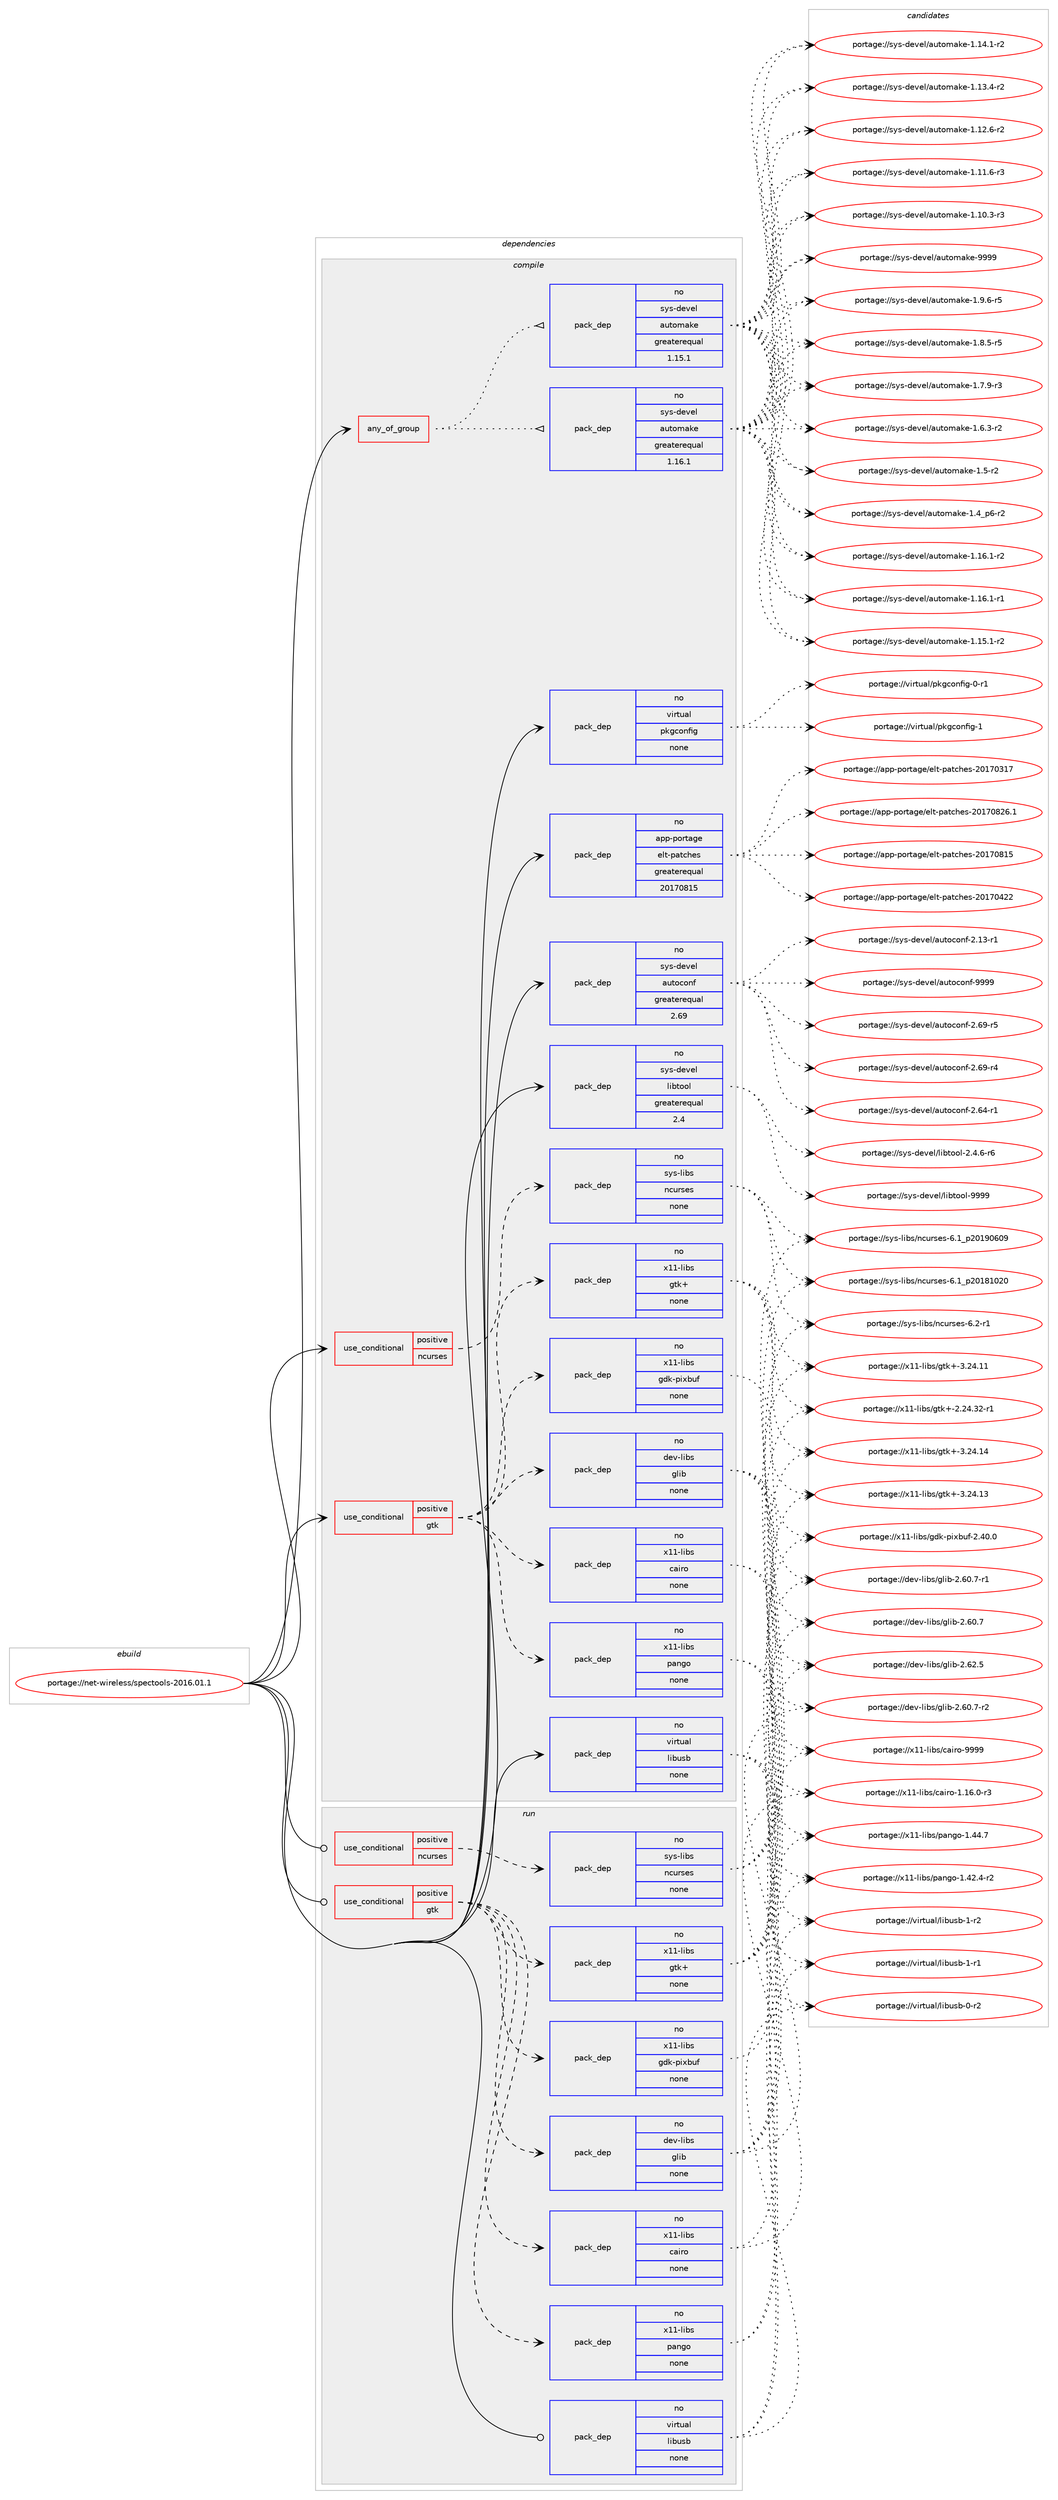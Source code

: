digraph prolog {

# *************
# Graph options
# *************

newrank=true;
concentrate=true;
compound=true;
graph [rankdir=LR,fontname=Helvetica,fontsize=10,ranksep=1.5];#, ranksep=2.5, nodesep=0.2];
edge  [arrowhead=vee];
node  [fontname=Helvetica,fontsize=10];

# **********
# The ebuild
# **********

subgraph cluster_leftcol {
color=gray;
rank=same;
label=<<i>ebuild</i>>;
id [label="portage://net-wireless/spectools-2016.01.1", color=red, width=4, href="../net-wireless/spectools-2016.01.1.svg"];
}

# ****************
# The dependencies
# ****************

subgraph cluster_midcol {
color=gray;
label=<<i>dependencies</i>>;
subgraph cluster_compile {
fillcolor="#eeeeee";
style=filled;
label=<<i>compile</i>>;
subgraph any1225 {
dependency64365 [label=<<TABLE BORDER="0" CELLBORDER="1" CELLSPACING="0" CELLPADDING="4"><TR><TD CELLPADDING="10">any_of_group</TD></TR></TABLE>>, shape=none, color=red];subgraph pack50603 {
dependency64366 [label=<<TABLE BORDER="0" CELLBORDER="1" CELLSPACING="0" CELLPADDING="4" WIDTH="220"><TR><TD ROWSPAN="6" CELLPADDING="30">pack_dep</TD></TR><TR><TD WIDTH="110">no</TD></TR><TR><TD>sys-devel</TD></TR><TR><TD>automake</TD></TR><TR><TD>greaterequal</TD></TR><TR><TD>1.16.1</TD></TR></TABLE>>, shape=none, color=blue];
}
dependency64365:e -> dependency64366:w [weight=20,style="dotted",arrowhead="oinv"];
subgraph pack50604 {
dependency64367 [label=<<TABLE BORDER="0" CELLBORDER="1" CELLSPACING="0" CELLPADDING="4" WIDTH="220"><TR><TD ROWSPAN="6" CELLPADDING="30">pack_dep</TD></TR><TR><TD WIDTH="110">no</TD></TR><TR><TD>sys-devel</TD></TR><TR><TD>automake</TD></TR><TR><TD>greaterequal</TD></TR><TR><TD>1.15.1</TD></TR></TABLE>>, shape=none, color=blue];
}
dependency64365:e -> dependency64367:w [weight=20,style="dotted",arrowhead="oinv"];
}
id:e -> dependency64365:w [weight=20,style="solid",arrowhead="vee"];
subgraph cond12482 {
dependency64368 [label=<<TABLE BORDER="0" CELLBORDER="1" CELLSPACING="0" CELLPADDING="4"><TR><TD ROWSPAN="3" CELLPADDING="10">use_conditional</TD></TR><TR><TD>positive</TD></TR><TR><TD>gtk</TD></TR></TABLE>>, shape=none, color=red];
subgraph pack50605 {
dependency64369 [label=<<TABLE BORDER="0" CELLBORDER="1" CELLSPACING="0" CELLPADDING="4" WIDTH="220"><TR><TD ROWSPAN="6" CELLPADDING="30">pack_dep</TD></TR><TR><TD WIDTH="110">no</TD></TR><TR><TD>x11-libs</TD></TR><TR><TD>gtk+</TD></TR><TR><TD>none</TD></TR><TR><TD></TD></TR></TABLE>>, shape=none, color=blue];
}
dependency64368:e -> dependency64369:w [weight=20,style="dashed",arrowhead="vee"];
subgraph pack50606 {
dependency64370 [label=<<TABLE BORDER="0" CELLBORDER="1" CELLSPACING="0" CELLPADDING="4" WIDTH="220"><TR><TD ROWSPAN="6" CELLPADDING="30">pack_dep</TD></TR><TR><TD WIDTH="110">no</TD></TR><TR><TD>x11-libs</TD></TR><TR><TD>cairo</TD></TR><TR><TD>none</TD></TR><TR><TD></TD></TR></TABLE>>, shape=none, color=blue];
}
dependency64368:e -> dependency64370:w [weight=20,style="dashed",arrowhead="vee"];
subgraph pack50607 {
dependency64371 [label=<<TABLE BORDER="0" CELLBORDER="1" CELLSPACING="0" CELLPADDING="4" WIDTH="220"><TR><TD ROWSPAN="6" CELLPADDING="30">pack_dep</TD></TR><TR><TD WIDTH="110">no</TD></TR><TR><TD>x11-libs</TD></TR><TR><TD>gdk-pixbuf</TD></TR><TR><TD>none</TD></TR><TR><TD></TD></TR></TABLE>>, shape=none, color=blue];
}
dependency64368:e -> dependency64371:w [weight=20,style="dashed",arrowhead="vee"];
subgraph pack50608 {
dependency64372 [label=<<TABLE BORDER="0" CELLBORDER="1" CELLSPACING="0" CELLPADDING="4" WIDTH="220"><TR><TD ROWSPAN="6" CELLPADDING="30">pack_dep</TD></TR><TR><TD WIDTH="110">no</TD></TR><TR><TD>x11-libs</TD></TR><TR><TD>pango</TD></TR><TR><TD>none</TD></TR><TR><TD></TD></TR></TABLE>>, shape=none, color=blue];
}
dependency64368:e -> dependency64372:w [weight=20,style="dashed",arrowhead="vee"];
subgraph pack50609 {
dependency64373 [label=<<TABLE BORDER="0" CELLBORDER="1" CELLSPACING="0" CELLPADDING="4" WIDTH="220"><TR><TD ROWSPAN="6" CELLPADDING="30">pack_dep</TD></TR><TR><TD WIDTH="110">no</TD></TR><TR><TD>dev-libs</TD></TR><TR><TD>glib</TD></TR><TR><TD>none</TD></TR><TR><TD></TD></TR></TABLE>>, shape=none, color=blue];
}
dependency64368:e -> dependency64373:w [weight=20,style="dashed",arrowhead="vee"];
}
id:e -> dependency64368:w [weight=20,style="solid",arrowhead="vee"];
subgraph cond12483 {
dependency64374 [label=<<TABLE BORDER="0" CELLBORDER="1" CELLSPACING="0" CELLPADDING="4"><TR><TD ROWSPAN="3" CELLPADDING="10">use_conditional</TD></TR><TR><TD>positive</TD></TR><TR><TD>ncurses</TD></TR></TABLE>>, shape=none, color=red];
subgraph pack50610 {
dependency64375 [label=<<TABLE BORDER="0" CELLBORDER="1" CELLSPACING="0" CELLPADDING="4" WIDTH="220"><TR><TD ROWSPAN="6" CELLPADDING="30">pack_dep</TD></TR><TR><TD WIDTH="110">no</TD></TR><TR><TD>sys-libs</TD></TR><TR><TD>ncurses</TD></TR><TR><TD>none</TD></TR><TR><TD></TD></TR></TABLE>>, shape=none, color=blue];
}
dependency64374:e -> dependency64375:w [weight=20,style="dashed",arrowhead="vee"];
}
id:e -> dependency64374:w [weight=20,style="solid",arrowhead="vee"];
subgraph pack50611 {
dependency64376 [label=<<TABLE BORDER="0" CELLBORDER="1" CELLSPACING="0" CELLPADDING="4" WIDTH="220"><TR><TD ROWSPAN="6" CELLPADDING="30">pack_dep</TD></TR><TR><TD WIDTH="110">no</TD></TR><TR><TD>app-portage</TD></TR><TR><TD>elt-patches</TD></TR><TR><TD>greaterequal</TD></TR><TR><TD>20170815</TD></TR></TABLE>>, shape=none, color=blue];
}
id:e -> dependency64376:w [weight=20,style="solid",arrowhead="vee"];
subgraph pack50612 {
dependency64377 [label=<<TABLE BORDER="0" CELLBORDER="1" CELLSPACING="0" CELLPADDING="4" WIDTH="220"><TR><TD ROWSPAN="6" CELLPADDING="30">pack_dep</TD></TR><TR><TD WIDTH="110">no</TD></TR><TR><TD>sys-devel</TD></TR><TR><TD>autoconf</TD></TR><TR><TD>greaterequal</TD></TR><TR><TD>2.69</TD></TR></TABLE>>, shape=none, color=blue];
}
id:e -> dependency64377:w [weight=20,style="solid",arrowhead="vee"];
subgraph pack50613 {
dependency64378 [label=<<TABLE BORDER="0" CELLBORDER="1" CELLSPACING="0" CELLPADDING="4" WIDTH="220"><TR><TD ROWSPAN="6" CELLPADDING="30">pack_dep</TD></TR><TR><TD WIDTH="110">no</TD></TR><TR><TD>sys-devel</TD></TR><TR><TD>libtool</TD></TR><TR><TD>greaterequal</TD></TR><TR><TD>2.4</TD></TR></TABLE>>, shape=none, color=blue];
}
id:e -> dependency64378:w [weight=20,style="solid",arrowhead="vee"];
subgraph pack50614 {
dependency64379 [label=<<TABLE BORDER="0" CELLBORDER="1" CELLSPACING="0" CELLPADDING="4" WIDTH="220"><TR><TD ROWSPAN="6" CELLPADDING="30">pack_dep</TD></TR><TR><TD WIDTH="110">no</TD></TR><TR><TD>virtual</TD></TR><TR><TD>libusb</TD></TR><TR><TD>none</TD></TR><TR><TD></TD></TR></TABLE>>, shape=none, color=blue];
}
id:e -> dependency64379:w [weight=20,style="solid",arrowhead="vee"];
subgraph pack50615 {
dependency64380 [label=<<TABLE BORDER="0" CELLBORDER="1" CELLSPACING="0" CELLPADDING="4" WIDTH="220"><TR><TD ROWSPAN="6" CELLPADDING="30">pack_dep</TD></TR><TR><TD WIDTH="110">no</TD></TR><TR><TD>virtual</TD></TR><TR><TD>pkgconfig</TD></TR><TR><TD>none</TD></TR><TR><TD></TD></TR></TABLE>>, shape=none, color=blue];
}
id:e -> dependency64380:w [weight=20,style="solid",arrowhead="vee"];
}
subgraph cluster_compileandrun {
fillcolor="#eeeeee";
style=filled;
label=<<i>compile and run</i>>;
}
subgraph cluster_run {
fillcolor="#eeeeee";
style=filled;
label=<<i>run</i>>;
subgraph cond12484 {
dependency64381 [label=<<TABLE BORDER="0" CELLBORDER="1" CELLSPACING="0" CELLPADDING="4"><TR><TD ROWSPAN="3" CELLPADDING="10">use_conditional</TD></TR><TR><TD>positive</TD></TR><TR><TD>gtk</TD></TR></TABLE>>, shape=none, color=red];
subgraph pack50616 {
dependency64382 [label=<<TABLE BORDER="0" CELLBORDER="1" CELLSPACING="0" CELLPADDING="4" WIDTH="220"><TR><TD ROWSPAN="6" CELLPADDING="30">pack_dep</TD></TR><TR><TD WIDTH="110">no</TD></TR><TR><TD>x11-libs</TD></TR><TR><TD>gtk+</TD></TR><TR><TD>none</TD></TR><TR><TD></TD></TR></TABLE>>, shape=none, color=blue];
}
dependency64381:e -> dependency64382:w [weight=20,style="dashed",arrowhead="vee"];
subgraph pack50617 {
dependency64383 [label=<<TABLE BORDER="0" CELLBORDER="1" CELLSPACING="0" CELLPADDING="4" WIDTH="220"><TR><TD ROWSPAN="6" CELLPADDING="30">pack_dep</TD></TR><TR><TD WIDTH="110">no</TD></TR><TR><TD>x11-libs</TD></TR><TR><TD>cairo</TD></TR><TR><TD>none</TD></TR><TR><TD></TD></TR></TABLE>>, shape=none, color=blue];
}
dependency64381:e -> dependency64383:w [weight=20,style="dashed",arrowhead="vee"];
subgraph pack50618 {
dependency64384 [label=<<TABLE BORDER="0" CELLBORDER="1" CELLSPACING="0" CELLPADDING="4" WIDTH="220"><TR><TD ROWSPAN="6" CELLPADDING="30">pack_dep</TD></TR><TR><TD WIDTH="110">no</TD></TR><TR><TD>x11-libs</TD></TR><TR><TD>gdk-pixbuf</TD></TR><TR><TD>none</TD></TR><TR><TD></TD></TR></TABLE>>, shape=none, color=blue];
}
dependency64381:e -> dependency64384:w [weight=20,style="dashed",arrowhead="vee"];
subgraph pack50619 {
dependency64385 [label=<<TABLE BORDER="0" CELLBORDER="1" CELLSPACING="0" CELLPADDING="4" WIDTH="220"><TR><TD ROWSPAN="6" CELLPADDING="30">pack_dep</TD></TR><TR><TD WIDTH="110">no</TD></TR><TR><TD>x11-libs</TD></TR><TR><TD>pango</TD></TR><TR><TD>none</TD></TR><TR><TD></TD></TR></TABLE>>, shape=none, color=blue];
}
dependency64381:e -> dependency64385:w [weight=20,style="dashed",arrowhead="vee"];
subgraph pack50620 {
dependency64386 [label=<<TABLE BORDER="0" CELLBORDER="1" CELLSPACING="0" CELLPADDING="4" WIDTH="220"><TR><TD ROWSPAN="6" CELLPADDING="30">pack_dep</TD></TR><TR><TD WIDTH="110">no</TD></TR><TR><TD>dev-libs</TD></TR><TR><TD>glib</TD></TR><TR><TD>none</TD></TR><TR><TD></TD></TR></TABLE>>, shape=none, color=blue];
}
dependency64381:e -> dependency64386:w [weight=20,style="dashed",arrowhead="vee"];
}
id:e -> dependency64381:w [weight=20,style="solid",arrowhead="odot"];
subgraph cond12485 {
dependency64387 [label=<<TABLE BORDER="0" CELLBORDER="1" CELLSPACING="0" CELLPADDING="4"><TR><TD ROWSPAN="3" CELLPADDING="10">use_conditional</TD></TR><TR><TD>positive</TD></TR><TR><TD>ncurses</TD></TR></TABLE>>, shape=none, color=red];
subgraph pack50621 {
dependency64388 [label=<<TABLE BORDER="0" CELLBORDER="1" CELLSPACING="0" CELLPADDING="4" WIDTH="220"><TR><TD ROWSPAN="6" CELLPADDING="30">pack_dep</TD></TR><TR><TD WIDTH="110">no</TD></TR><TR><TD>sys-libs</TD></TR><TR><TD>ncurses</TD></TR><TR><TD>none</TD></TR><TR><TD></TD></TR></TABLE>>, shape=none, color=blue];
}
dependency64387:e -> dependency64388:w [weight=20,style="dashed",arrowhead="vee"];
}
id:e -> dependency64387:w [weight=20,style="solid",arrowhead="odot"];
subgraph pack50622 {
dependency64389 [label=<<TABLE BORDER="0" CELLBORDER="1" CELLSPACING="0" CELLPADDING="4" WIDTH="220"><TR><TD ROWSPAN="6" CELLPADDING="30">pack_dep</TD></TR><TR><TD WIDTH="110">no</TD></TR><TR><TD>virtual</TD></TR><TR><TD>libusb</TD></TR><TR><TD>none</TD></TR><TR><TD></TD></TR></TABLE>>, shape=none, color=blue];
}
id:e -> dependency64389:w [weight=20,style="solid",arrowhead="odot"];
}
}

# **************
# The candidates
# **************

subgraph cluster_choices {
rank=same;
color=gray;
label=<<i>candidates</i>>;

subgraph choice50603 {
color=black;
nodesep=1;
choice115121115451001011181011084797117116111109971071014557575757 [label="portage://sys-devel/automake-9999", color=red, width=4,href="../sys-devel/automake-9999.svg"];
choice115121115451001011181011084797117116111109971071014549465746544511453 [label="portage://sys-devel/automake-1.9.6-r5", color=red, width=4,href="../sys-devel/automake-1.9.6-r5.svg"];
choice115121115451001011181011084797117116111109971071014549465646534511453 [label="portage://sys-devel/automake-1.8.5-r5", color=red, width=4,href="../sys-devel/automake-1.8.5-r5.svg"];
choice115121115451001011181011084797117116111109971071014549465546574511451 [label="portage://sys-devel/automake-1.7.9-r3", color=red, width=4,href="../sys-devel/automake-1.7.9-r3.svg"];
choice115121115451001011181011084797117116111109971071014549465446514511450 [label="portage://sys-devel/automake-1.6.3-r2", color=red, width=4,href="../sys-devel/automake-1.6.3-r2.svg"];
choice11512111545100101118101108479711711611110997107101454946534511450 [label="portage://sys-devel/automake-1.5-r2", color=red, width=4,href="../sys-devel/automake-1.5-r2.svg"];
choice115121115451001011181011084797117116111109971071014549465295112544511450 [label="portage://sys-devel/automake-1.4_p6-r2", color=red, width=4,href="../sys-devel/automake-1.4_p6-r2.svg"];
choice11512111545100101118101108479711711611110997107101454946495446494511450 [label="portage://sys-devel/automake-1.16.1-r2", color=red, width=4,href="../sys-devel/automake-1.16.1-r2.svg"];
choice11512111545100101118101108479711711611110997107101454946495446494511449 [label="portage://sys-devel/automake-1.16.1-r1", color=red, width=4,href="../sys-devel/automake-1.16.1-r1.svg"];
choice11512111545100101118101108479711711611110997107101454946495346494511450 [label="portage://sys-devel/automake-1.15.1-r2", color=red, width=4,href="../sys-devel/automake-1.15.1-r2.svg"];
choice11512111545100101118101108479711711611110997107101454946495246494511450 [label="portage://sys-devel/automake-1.14.1-r2", color=red, width=4,href="../sys-devel/automake-1.14.1-r2.svg"];
choice11512111545100101118101108479711711611110997107101454946495146524511450 [label="portage://sys-devel/automake-1.13.4-r2", color=red, width=4,href="../sys-devel/automake-1.13.4-r2.svg"];
choice11512111545100101118101108479711711611110997107101454946495046544511450 [label="portage://sys-devel/automake-1.12.6-r2", color=red, width=4,href="../sys-devel/automake-1.12.6-r2.svg"];
choice11512111545100101118101108479711711611110997107101454946494946544511451 [label="portage://sys-devel/automake-1.11.6-r3", color=red, width=4,href="../sys-devel/automake-1.11.6-r3.svg"];
choice11512111545100101118101108479711711611110997107101454946494846514511451 [label="portage://sys-devel/automake-1.10.3-r3", color=red, width=4,href="../sys-devel/automake-1.10.3-r3.svg"];
dependency64366:e -> choice115121115451001011181011084797117116111109971071014557575757:w [style=dotted,weight="100"];
dependency64366:e -> choice115121115451001011181011084797117116111109971071014549465746544511453:w [style=dotted,weight="100"];
dependency64366:e -> choice115121115451001011181011084797117116111109971071014549465646534511453:w [style=dotted,weight="100"];
dependency64366:e -> choice115121115451001011181011084797117116111109971071014549465546574511451:w [style=dotted,weight="100"];
dependency64366:e -> choice115121115451001011181011084797117116111109971071014549465446514511450:w [style=dotted,weight="100"];
dependency64366:e -> choice11512111545100101118101108479711711611110997107101454946534511450:w [style=dotted,weight="100"];
dependency64366:e -> choice115121115451001011181011084797117116111109971071014549465295112544511450:w [style=dotted,weight="100"];
dependency64366:e -> choice11512111545100101118101108479711711611110997107101454946495446494511450:w [style=dotted,weight="100"];
dependency64366:e -> choice11512111545100101118101108479711711611110997107101454946495446494511449:w [style=dotted,weight="100"];
dependency64366:e -> choice11512111545100101118101108479711711611110997107101454946495346494511450:w [style=dotted,weight="100"];
dependency64366:e -> choice11512111545100101118101108479711711611110997107101454946495246494511450:w [style=dotted,weight="100"];
dependency64366:e -> choice11512111545100101118101108479711711611110997107101454946495146524511450:w [style=dotted,weight="100"];
dependency64366:e -> choice11512111545100101118101108479711711611110997107101454946495046544511450:w [style=dotted,weight="100"];
dependency64366:e -> choice11512111545100101118101108479711711611110997107101454946494946544511451:w [style=dotted,weight="100"];
dependency64366:e -> choice11512111545100101118101108479711711611110997107101454946494846514511451:w [style=dotted,weight="100"];
}
subgraph choice50604 {
color=black;
nodesep=1;
choice115121115451001011181011084797117116111109971071014557575757 [label="portage://sys-devel/automake-9999", color=red, width=4,href="../sys-devel/automake-9999.svg"];
choice115121115451001011181011084797117116111109971071014549465746544511453 [label="portage://sys-devel/automake-1.9.6-r5", color=red, width=4,href="../sys-devel/automake-1.9.6-r5.svg"];
choice115121115451001011181011084797117116111109971071014549465646534511453 [label="portage://sys-devel/automake-1.8.5-r5", color=red, width=4,href="../sys-devel/automake-1.8.5-r5.svg"];
choice115121115451001011181011084797117116111109971071014549465546574511451 [label="portage://sys-devel/automake-1.7.9-r3", color=red, width=4,href="../sys-devel/automake-1.7.9-r3.svg"];
choice115121115451001011181011084797117116111109971071014549465446514511450 [label="portage://sys-devel/automake-1.6.3-r2", color=red, width=4,href="../sys-devel/automake-1.6.3-r2.svg"];
choice11512111545100101118101108479711711611110997107101454946534511450 [label="portage://sys-devel/automake-1.5-r2", color=red, width=4,href="../sys-devel/automake-1.5-r2.svg"];
choice115121115451001011181011084797117116111109971071014549465295112544511450 [label="portage://sys-devel/automake-1.4_p6-r2", color=red, width=4,href="../sys-devel/automake-1.4_p6-r2.svg"];
choice11512111545100101118101108479711711611110997107101454946495446494511450 [label="portage://sys-devel/automake-1.16.1-r2", color=red, width=4,href="../sys-devel/automake-1.16.1-r2.svg"];
choice11512111545100101118101108479711711611110997107101454946495446494511449 [label="portage://sys-devel/automake-1.16.1-r1", color=red, width=4,href="../sys-devel/automake-1.16.1-r1.svg"];
choice11512111545100101118101108479711711611110997107101454946495346494511450 [label="portage://sys-devel/automake-1.15.1-r2", color=red, width=4,href="../sys-devel/automake-1.15.1-r2.svg"];
choice11512111545100101118101108479711711611110997107101454946495246494511450 [label="portage://sys-devel/automake-1.14.1-r2", color=red, width=4,href="../sys-devel/automake-1.14.1-r2.svg"];
choice11512111545100101118101108479711711611110997107101454946495146524511450 [label="portage://sys-devel/automake-1.13.4-r2", color=red, width=4,href="../sys-devel/automake-1.13.4-r2.svg"];
choice11512111545100101118101108479711711611110997107101454946495046544511450 [label="portage://sys-devel/automake-1.12.6-r2", color=red, width=4,href="../sys-devel/automake-1.12.6-r2.svg"];
choice11512111545100101118101108479711711611110997107101454946494946544511451 [label="portage://sys-devel/automake-1.11.6-r3", color=red, width=4,href="../sys-devel/automake-1.11.6-r3.svg"];
choice11512111545100101118101108479711711611110997107101454946494846514511451 [label="portage://sys-devel/automake-1.10.3-r3", color=red, width=4,href="../sys-devel/automake-1.10.3-r3.svg"];
dependency64367:e -> choice115121115451001011181011084797117116111109971071014557575757:w [style=dotted,weight="100"];
dependency64367:e -> choice115121115451001011181011084797117116111109971071014549465746544511453:w [style=dotted,weight="100"];
dependency64367:e -> choice115121115451001011181011084797117116111109971071014549465646534511453:w [style=dotted,weight="100"];
dependency64367:e -> choice115121115451001011181011084797117116111109971071014549465546574511451:w [style=dotted,weight="100"];
dependency64367:e -> choice115121115451001011181011084797117116111109971071014549465446514511450:w [style=dotted,weight="100"];
dependency64367:e -> choice11512111545100101118101108479711711611110997107101454946534511450:w [style=dotted,weight="100"];
dependency64367:e -> choice115121115451001011181011084797117116111109971071014549465295112544511450:w [style=dotted,weight="100"];
dependency64367:e -> choice11512111545100101118101108479711711611110997107101454946495446494511450:w [style=dotted,weight="100"];
dependency64367:e -> choice11512111545100101118101108479711711611110997107101454946495446494511449:w [style=dotted,weight="100"];
dependency64367:e -> choice11512111545100101118101108479711711611110997107101454946495346494511450:w [style=dotted,weight="100"];
dependency64367:e -> choice11512111545100101118101108479711711611110997107101454946495246494511450:w [style=dotted,weight="100"];
dependency64367:e -> choice11512111545100101118101108479711711611110997107101454946495146524511450:w [style=dotted,weight="100"];
dependency64367:e -> choice11512111545100101118101108479711711611110997107101454946495046544511450:w [style=dotted,weight="100"];
dependency64367:e -> choice11512111545100101118101108479711711611110997107101454946494946544511451:w [style=dotted,weight="100"];
dependency64367:e -> choice11512111545100101118101108479711711611110997107101454946494846514511451:w [style=dotted,weight="100"];
}
subgraph choice50605 {
color=black;
nodesep=1;
choice1204949451081059811547103116107434551465052464952 [label="portage://x11-libs/gtk+-3.24.14", color=red, width=4,href="../x11-libs/gtk+-3.24.14.svg"];
choice1204949451081059811547103116107434551465052464951 [label="portage://x11-libs/gtk+-3.24.13", color=red, width=4,href="../x11-libs/gtk+-3.24.13.svg"];
choice1204949451081059811547103116107434551465052464949 [label="portage://x11-libs/gtk+-3.24.11", color=red, width=4,href="../x11-libs/gtk+-3.24.11.svg"];
choice12049494510810598115471031161074345504650524651504511449 [label="portage://x11-libs/gtk+-2.24.32-r1", color=red, width=4,href="../x11-libs/gtk+-2.24.32-r1.svg"];
dependency64369:e -> choice1204949451081059811547103116107434551465052464952:w [style=dotted,weight="100"];
dependency64369:e -> choice1204949451081059811547103116107434551465052464951:w [style=dotted,weight="100"];
dependency64369:e -> choice1204949451081059811547103116107434551465052464949:w [style=dotted,weight="100"];
dependency64369:e -> choice12049494510810598115471031161074345504650524651504511449:w [style=dotted,weight="100"];
}
subgraph choice50606 {
color=black;
nodesep=1;
choice120494945108105981154799971051141114557575757 [label="portage://x11-libs/cairo-9999", color=red, width=4,href="../x11-libs/cairo-9999.svg"];
choice12049494510810598115479997105114111454946495446484511451 [label="portage://x11-libs/cairo-1.16.0-r3", color=red, width=4,href="../x11-libs/cairo-1.16.0-r3.svg"];
dependency64370:e -> choice120494945108105981154799971051141114557575757:w [style=dotted,weight="100"];
dependency64370:e -> choice12049494510810598115479997105114111454946495446484511451:w [style=dotted,weight="100"];
}
subgraph choice50607 {
color=black;
nodesep=1;
choice1204949451081059811547103100107451121051209811710245504652484648 [label="portage://x11-libs/gdk-pixbuf-2.40.0", color=red, width=4,href="../x11-libs/gdk-pixbuf-2.40.0.svg"];
dependency64371:e -> choice1204949451081059811547103100107451121051209811710245504652484648:w [style=dotted,weight="100"];
}
subgraph choice50608 {
color=black;
nodesep=1;
choice12049494510810598115471129711010311145494652524655 [label="portage://x11-libs/pango-1.44.7", color=red, width=4,href="../x11-libs/pango-1.44.7.svg"];
choice120494945108105981154711297110103111454946525046524511450 [label="portage://x11-libs/pango-1.42.4-r2", color=red, width=4,href="../x11-libs/pango-1.42.4-r2.svg"];
dependency64372:e -> choice12049494510810598115471129711010311145494652524655:w [style=dotted,weight="100"];
dependency64372:e -> choice120494945108105981154711297110103111454946525046524511450:w [style=dotted,weight="100"];
}
subgraph choice50609 {
color=black;
nodesep=1;
choice1001011184510810598115471031081059845504654504653 [label="portage://dev-libs/glib-2.62.5", color=red, width=4,href="../dev-libs/glib-2.62.5.svg"];
choice10010111845108105981154710310810598455046544846554511450 [label="portage://dev-libs/glib-2.60.7-r2", color=red, width=4,href="../dev-libs/glib-2.60.7-r2.svg"];
choice10010111845108105981154710310810598455046544846554511449 [label="portage://dev-libs/glib-2.60.7-r1", color=red, width=4,href="../dev-libs/glib-2.60.7-r1.svg"];
choice1001011184510810598115471031081059845504654484655 [label="portage://dev-libs/glib-2.60.7", color=red, width=4,href="../dev-libs/glib-2.60.7.svg"];
dependency64373:e -> choice1001011184510810598115471031081059845504654504653:w [style=dotted,weight="100"];
dependency64373:e -> choice10010111845108105981154710310810598455046544846554511450:w [style=dotted,weight="100"];
dependency64373:e -> choice10010111845108105981154710310810598455046544846554511449:w [style=dotted,weight="100"];
dependency64373:e -> choice1001011184510810598115471031081059845504654484655:w [style=dotted,weight="100"];
}
subgraph choice50610 {
color=black;
nodesep=1;
choice11512111545108105981154711099117114115101115455446504511449 [label="portage://sys-libs/ncurses-6.2-r1", color=red, width=4,href="../sys-libs/ncurses-6.2-r1.svg"];
choice1151211154510810598115471109911711411510111545544649951125048495748544857 [label="portage://sys-libs/ncurses-6.1_p20190609", color=red, width=4,href="../sys-libs/ncurses-6.1_p20190609.svg"];
choice1151211154510810598115471109911711411510111545544649951125048495649485048 [label="portage://sys-libs/ncurses-6.1_p20181020", color=red, width=4,href="../sys-libs/ncurses-6.1_p20181020.svg"];
dependency64375:e -> choice11512111545108105981154711099117114115101115455446504511449:w [style=dotted,weight="100"];
dependency64375:e -> choice1151211154510810598115471109911711411510111545544649951125048495748544857:w [style=dotted,weight="100"];
dependency64375:e -> choice1151211154510810598115471109911711411510111545544649951125048495649485048:w [style=dotted,weight="100"];
}
subgraph choice50611 {
color=black;
nodesep=1;
choice971121124511211111411697103101471011081164511297116991041011154550484955485650544649 [label="portage://app-portage/elt-patches-20170826.1", color=red, width=4,href="../app-portage/elt-patches-20170826.1.svg"];
choice97112112451121111141169710310147101108116451129711699104101115455048495548564953 [label="portage://app-portage/elt-patches-20170815", color=red, width=4,href="../app-portage/elt-patches-20170815.svg"];
choice97112112451121111141169710310147101108116451129711699104101115455048495548525050 [label="portage://app-portage/elt-patches-20170422", color=red, width=4,href="../app-portage/elt-patches-20170422.svg"];
choice97112112451121111141169710310147101108116451129711699104101115455048495548514955 [label="portage://app-portage/elt-patches-20170317", color=red, width=4,href="../app-portage/elt-patches-20170317.svg"];
dependency64376:e -> choice971121124511211111411697103101471011081164511297116991041011154550484955485650544649:w [style=dotted,weight="100"];
dependency64376:e -> choice97112112451121111141169710310147101108116451129711699104101115455048495548564953:w [style=dotted,weight="100"];
dependency64376:e -> choice97112112451121111141169710310147101108116451129711699104101115455048495548525050:w [style=dotted,weight="100"];
dependency64376:e -> choice97112112451121111141169710310147101108116451129711699104101115455048495548514955:w [style=dotted,weight="100"];
}
subgraph choice50612 {
color=black;
nodesep=1;
choice115121115451001011181011084797117116111991111101024557575757 [label="portage://sys-devel/autoconf-9999", color=red, width=4,href="../sys-devel/autoconf-9999.svg"];
choice1151211154510010111810110847971171161119911111010245504654574511453 [label="portage://sys-devel/autoconf-2.69-r5", color=red, width=4,href="../sys-devel/autoconf-2.69-r5.svg"];
choice1151211154510010111810110847971171161119911111010245504654574511452 [label="portage://sys-devel/autoconf-2.69-r4", color=red, width=4,href="../sys-devel/autoconf-2.69-r4.svg"];
choice1151211154510010111810110847971171161119911111010245504654524511449 [label="portage://sys-devel/autoconf-2.64-r1", color=red, width=4,href="../sys-devel/autoconf-2.64-r1.svg"];
choice1151211154510010111810110847971171161119911111010245504649514511449 [label="portage://sys-devel/autoconf-2.13-r1", color=red, width=4,href="../sys-devel/autoconf-2.13-r1.svg"];
dependency64377:e -> choice115121115451001011181011084797117116111991111101024557575757:w [style=dotted,weight="100"];
dependency64377:e -> choice1151211154510010111810110847971171161119911111010245504654574511453:w [style=dotted,weight="100"];
dependency64377:e -> choice1151211154510010111810110847971171161119911111010245504654574511452:w [style=dotted,weight="100"];
dependency64377:e -> choice1151211154510010111810110847971171161119911111010245504654524511449:w [style=dotted,weight="100"];
dependency64377:e -> choice1151211154510010111810110847971171161119911111010245504649514511449:w [style=dotted,weight="100"];
}
subgraph choice50613 {
color=black;
nodesep=1;
choice1151211154510010111810110847108105981161111111084557575757 [label="portage://sys-devel/libtool-9999", color=red, width=4,href="../sys-devel/libtool-9999.svg"];
choice1151211154510010111810110847108105981161111111084550465246544511454 [label="portage://sys-devel/libtool-2.4.6-r6", color=red, width=4,href="../sys-devel/libtool-2.4.6-r6.svg"];
dependency64378:e -> choice1151211154510010111810110847108105981161111111084557575757:w [style=dotted,weight="100"];
dependency64378:e -> choice1151211154510010111810110847108105981161111111084550465246544511454:w [style=dotted,weight="100"];
}
subgraph choice50614 {
color=black;
nodesep=1;
choice1181051141161179710847108105981171159845494511450 [label="portage://virtual/libusb-1-r2", color=red, width=4,href="../virtual/libusb-1-r2.svg"];
choice1181051141161179710847108105981171159845494511449 [label="portage://virtual/libusb-1-r1", color=red, width=4,href="../virtual/libusb-1-r1.svg"];
choice1181051141161179710847108105981171159845484511450 [label="portage://virtual/libusb-0-r2", color=red, width=4,href="../virtual/libusb-0-r2.svg"];
dependency64379:e -> choice1181051141161179710847108105981171159845494511450:w [style=dotted,weight="100"];
dependency64379:e -> choice1181051141161179710847108105981171159845494511449:w [style=dotted,weight="100"];
dependency64379:e -> choice1181051141161179710847108105981171159845484511450:w [style=dotted,weight="100"];
}
subgraph choice50615 {
color=black;
nodesep=1;
choice1181051141161179710847112107103991111101021051034549 [label="portage://virtual/pkgconfig-1", color=red, width=4,href="../virtual/pkgconfig-1.svg"];
choice11810511411611797108471121071039911111010210510345484511449 [label="portage://virtual/pkgconfig-0-r1", color=red, width=4,href="../virtual/pkgconfig-0-r1.svg"];
dependency64380:e -> choice1181051141161179710847112107103991111101021051034549:w [style=dotted,weight="100"];
dependency64380:e -> choice11810511411611797108471121071039911111010210510345484511449:w [style=dotted,weight="100"];
}
subgraph choice50616 {
color=black;
nodesep=1;
choice1204949451081059811547103116107434551465052464952 [label="portage://x11-libs/gtk+-3.24.14", color=red, width=4,href="../x11-libs/gtk+-3.24.14.svg"];
choice1204949451081059811547103116107434551465052464951 [label="portage://x11-libs/gtk+-3.24.13", color=red, width=4,href="../x11-libs/gtk+-3.24.13.svg"];
choice1204949451081059811547103116107434551465052464949 [label="portage://x11-libs/gtk+-3.24.11", color=red, width=4,href="../x11-libs/gtk+-3.24.11.svg"];
choice12049494510810598115471031161074345504650524651504511449 [label="portage://x11-libs/gtk+-2.24.32-r1", color=red, width=4,href="../x11-libs/gtk+-2.24.32-r1.svg"];
dependency64382:e -> choice1204949451081059811547103116107434551465052464952:w [style=dotted,weight="100"];
dependency64382:e -> choice1204949451081059811547103116107434551465052464951:w [style=dotted,weight="100"];
dependency64382:e -> choice1204949451081059811547103116107434551465052464949:w [style=dotted,weight="100"];
dependency64382:e -> choice12049494510810598115471031161074345504650524651504511449:w [style=dotted,weight="100"];
}
subgraph choice50617 {
color=black;
nodesep=1;
choice120494945108105981154799971051141114557575757 [label="portage://x11-libs/cairo-9999", color=red, width=4,href="../x11-libs/cairo-9999.svg"];
choice12049494510810598115479997105114111454946495446484511451 [label="portage://x11-libs/cairo-1.16.0-r3", color=red, width=4,href="../x11-libs/cairo-1.16.0-r3.svg"];
dependency64383:e -> choice120494945108105981154799971051141114557575757:w [style=dotted,weight="100"];
dependency64383:e -> choice12049494510810598115479997105114111454946495446484511451:w [style=dotted,weight="100"];
}
subgraph choice50618 {
color=black;
nodesep=1;
choice1204949451081059811547103100107451121051209811710245504652484648 [label="portage://x11-libs/gdk-pixbuf-2.40.0", color=red, width=4,href="../x11-libs/gdk-pixbuf-2.40.0.svg"];
dependency64384:e -> choice1204949451081059811547103100107451121051209811710245504652484648:w [style=dotted,weight="100"];
}
subgraph choice50619 {
color=black;
nodesep=1;
choice12049494510810598115471129711010311145494652524655 [label="portage://x11-libs/pango-1.44.7", color=red, width=4,href="../x11-libs/pango-1.44.7.svg"];
choice120494945108105981154711297110103111454946525046524511450 [label="portage://x11-libs/pango-1.42.4-r2", color=red, width=4,href="../x11-libs/pango-1.42.4-r2.svg"];
dependency64385:e -> choice12049494510810598115471129711010311145494652524655:w [style=dotted,weight="100"];
dependency64385:e -> choice120494945108105981154711297110103111454946525046524511450:w [style=dotted,weight="100"];
}
subgraph choice50620 {
color=black;
nodesep=1;
choice1001011184510810598115471031081059845504654504653 [label="portage://dev-libs/glib-2.62.5", color=red, width=4,href="../dev-libs/glib-2.62.5.svg"];
choice10010111845108105981154710310810598455046544846554511450 [label="portage://dev-libs/glib-2.60.7-r2", color=red, width=4,href="../dev-libs/glib-2.60.7-r2.svg"];
choice10010111845108105981154710310810598455046544846554511449 [label="portage://dev-libs/glib-2.60.7-r1", color=red, width=4,href="../dev-libs/glib-2.60.7-r1.svg"];
choice1001011184510810598115471031081059845504654484655 [label="portage://dev-libs/glib-2.60.7", color=red, width=4,href="../dev-libs/glib-2.60.7.svg"];
dependency64386:e -> choice1001011184510810598115471031081059845504654504653:w [style=dotted,weight="100"];
dependency64386:e -> choice10010111845108105981154710310810598455046544846554511450:w [style=dotted,weight="100"];
dependency64386:e -> choice10010111845108105981154710310810598455046544846554511449:w [style=dotted,weight="100"];
dependency64386:e -> choice1001011184510810598115471031081059845504654484655:w [style=dotted,weight="100"];
}
subgraph choice50621 {
color=black;
nodesep=1;
choice11512111545108105981154711099117114115101115455446504511449 [label="portage://sys-libs/ncurses-6.2-r1", color=red, width=4,href="../sys-libs/ncurses-6.2-r1.svg"];
choice1151211154510810598115471109911711411510111545544649951125048495748544857 [label="portage://sys-libs/ncurses-6.1_p20190609", color=red, width=4,href="../sys-libs/ncurses-6.1_p20190609.svg"];
choice1151211154510810598115471109911711411510111545544649951125048495649485048 [label="portage://sys-libs/ncurses-6.1_p20181020", color=red, width=4,href="../sys-libs/ncurses-6.1_p20181020.svg"];
dependency64388:e -> choice11512111545108105981154711099117114115101115455446504511449:w [style=dotted,weight="100"];
dependency64388:e -> choice1151211154510810598115471109911711411510111545544649951125048495748544857:w [style=dotted,weight="100"];
dependency64388:e -> choice1151211154510810598115471109911711411510111545544649951125048495649485048:w [style=dotted,weight="100"];
}
subgraph choice50622 {
color=black;
nodesep=1;
choice1181051141161179710847108105981171159845494511450 [label="portage://virtual/libusb-1-r2", color=red, width=4,href="../virtual/libusb-1-r2.svg"];
choice1181051141161179710847108105981171159845494511449 [label="portage://virtual/libusb-1-r1", color=red, width=4,href="../virtual/libusb-1-r1.svg"];
choice1181051141161179710847108105981171159845484511450 [label="portage://virtual/libusb-0-r2", color=red, width=4,href="../virtual/libusb-0-r2.svg"];
dependency64389:e -> choice1181051141161179710847108105981171159845494511450:w [style=dotted,weight="100"];
dependency64389:e -> choice1181051141161179710847108105981171159845494511449:w [style=dotted,weight="100"];
dependency64389:e -> choice1181051141161179710847108105981171159845484511450:w [style=dotted,weight="100"];
}
}

}
